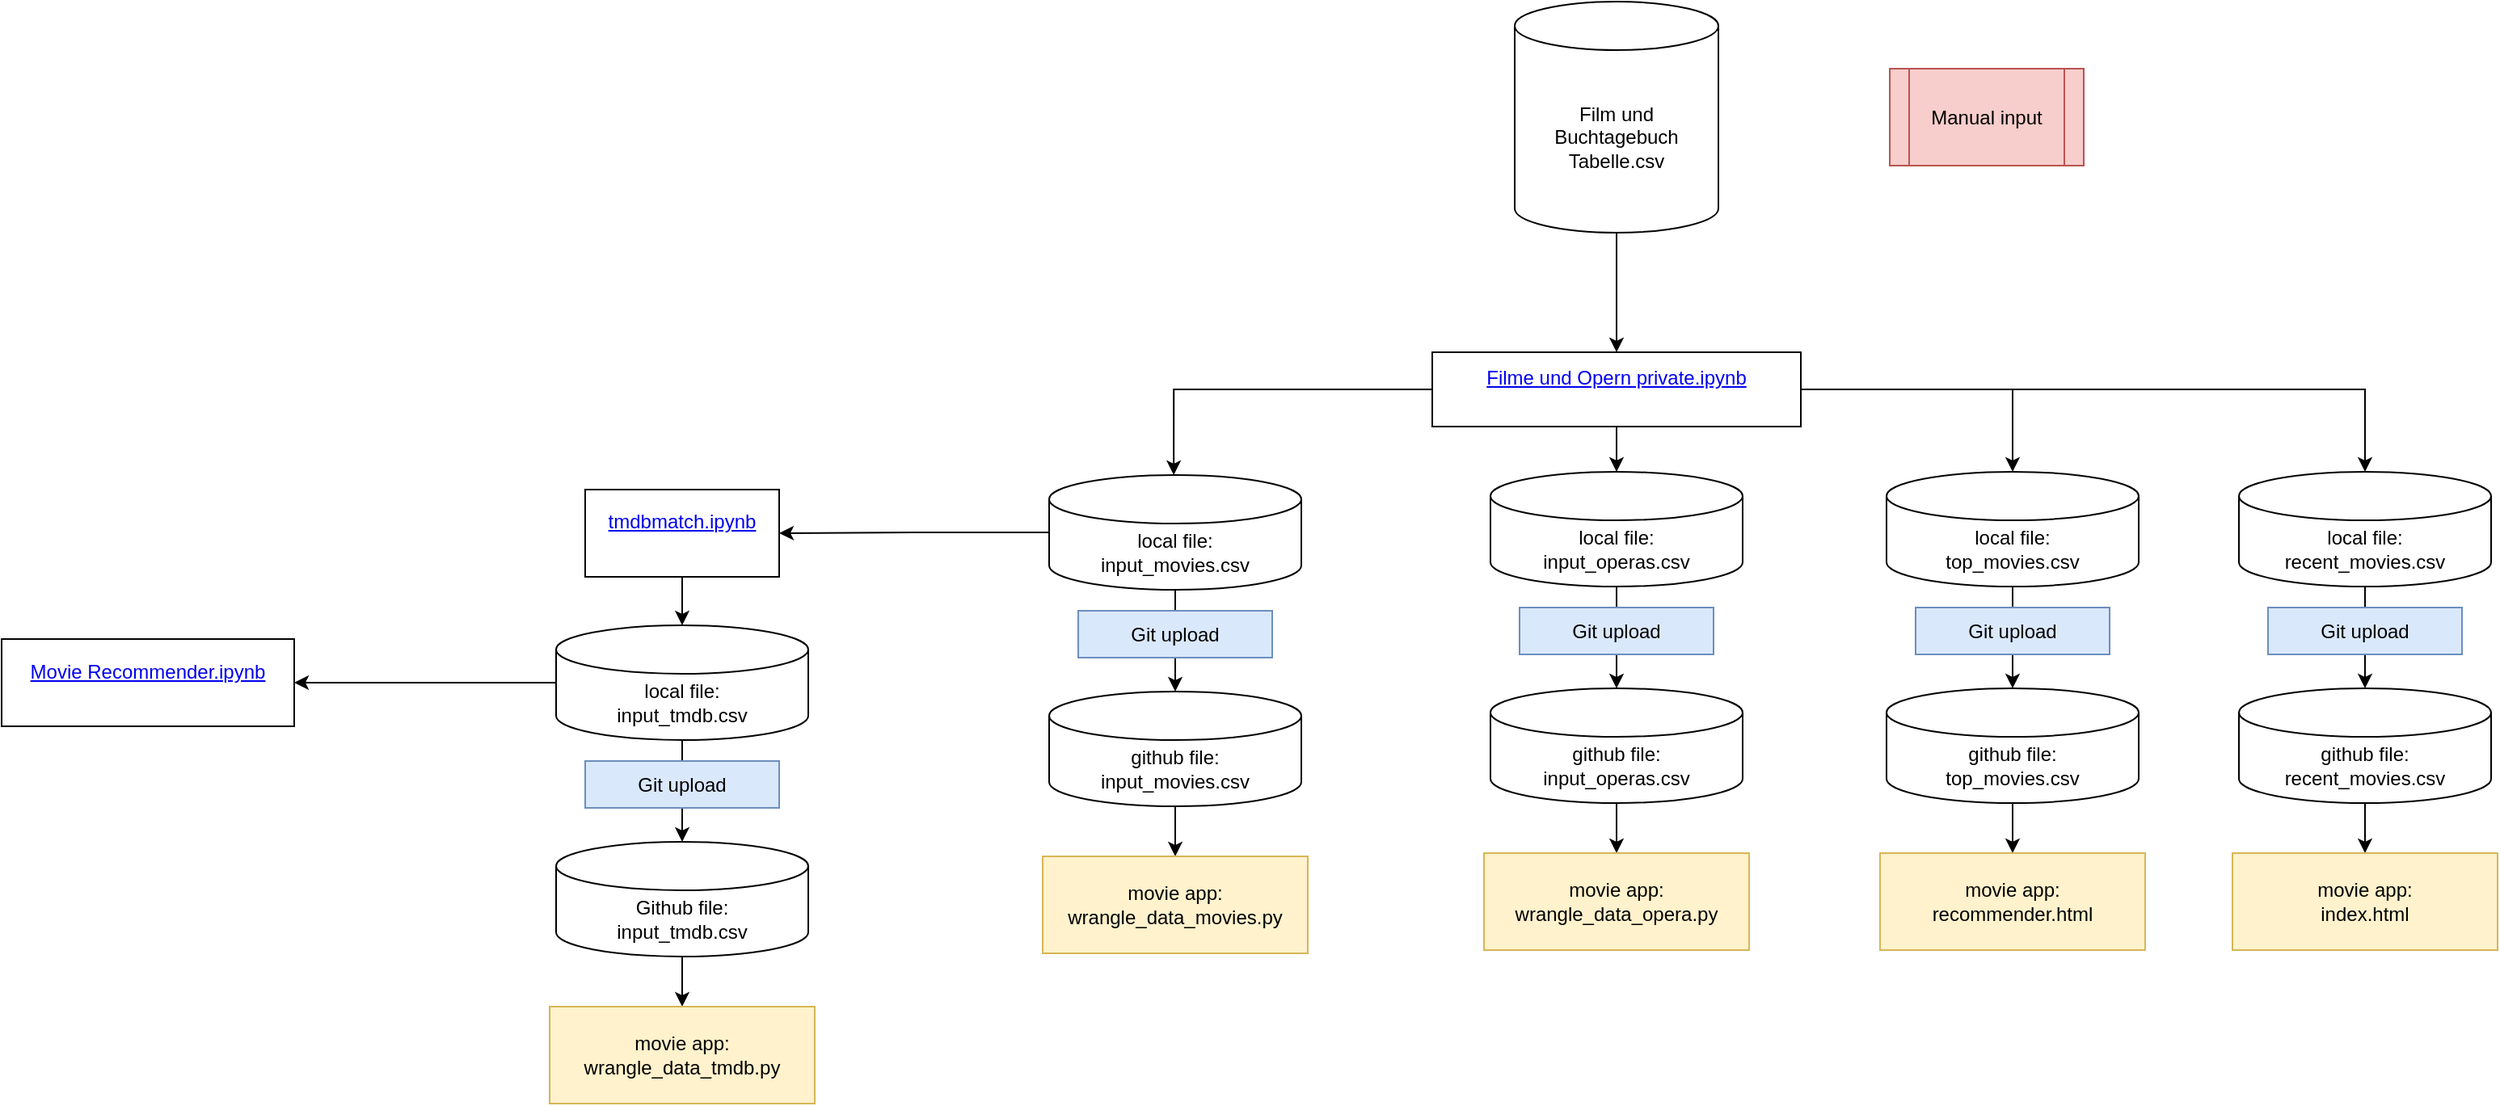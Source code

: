 <mxfile version="16.5.6" type="github"><diagram id="Zmv_30nIT3G1Nc5Q77fU" name="Page-1"><mxGraphModel dx="2831" dy="973" grid="0" gridSize="10" guides="1" tooltips="1" connect="1" arrows="1" fold="1" page="0" pageScale="1" pageWidth="827" pageHeight="1169" math="0" shadow="0"><root><mxCell id="0"/><mxCell id="1" parent="0"/><mxCell id="Ts85mT_bDLmugQmWIPTJ-6" style="edgeStyle=orthogonalEdgeStyle;rounded=0;orthogonalLoop=1;jettySize=auto;html=1;exitX=0.5;exitY=1;exitDx=0;exitDy=0;exitPerimeter=0;entryX=0.5;entryY=0;entryDx=0;entryDy=0;" edge="1" parent="1" source="Ts85mT_bDLmugQmWIPTJ-1" target="Ts85mT_bDLmugQmWIPTJ-4"><mxGeometry relative="1" as="geometry"/></mxCell><mxCell id="Ts85mT_bDLmugQmWIPTJ-1" value="Film und Buchtagebuch Tabelle.csv" style="shape=cylinder3;whiteSpace=wrap;html=1;boundedLbl=1;backgroundOutline=1;size=15;rotation=0;" vertex="1" parent="1"><mxGeometry x="406" y="4" width="126" height="143" as="geometry"/></mxCell><mxCell id="Ts85mT_bDLmugQmWIPTJ-2" value="Manual input" style="shape=process;whiteSpace=wrap;html=1;backgroundOutline=1;fillColor=#f8cecc;strokeColor=#b85450;" vertex="1" parent="1"><mxGeometry x="638" y="45.5" width="120" height="60" as="geometry"/></mxCell><mxCell id="Ts85mT_bDLmugQmWIPTJ-13" style="edgeStyle=orthogonalEdgeStyle;rounded=0;orthogonalLoop=1;jettySize=auto;html=1;entryX=0.5;entryY=0;entryDx=0;entryDy=0;entryPerimeter=0;" edge="1" parent="1" source="Ts85mT_bDLmugQmWIPTJ-4" target="Ts85mT_bDLmugQmWIPTJ-8"><mxGeometry relative="1" as="geometry"/></mxCell><mxCell id="Ts85mT_bDLmugQmWIPTJ-14" style="edgeStyle=orthogonalEdgeStyle;rounded=0;orthogonalLoop=1;jettySize=auto;html=1;entryX=0.494;entryY=0;entryDx=0;entryDy=0;entryPerimeter=0;" edge="1" parent="1" source="Ts85mT_bDLmugQmWIPTJ-4" target="Ts85mT_bDLmugQmWIPTJ-7"><mxGeometry relative="1" as="geometry"/></mxCell><mxCell id="Ts85mT_bDLmugQmWIPTJ-36" style="edgeStyle=orthogonalEdgeStyle;rounded=0;orthogonalLoop=1;jettySize=auto;html=1;" edge="1" parent="1" source="Ts85mT_bDLmugQmWIPTJ-4" target="Ts85mT_bDLmugQmWIPTJ-35"><mxGeometry relative="1" as="geometry"><mxPoint x="469" y="304" as="targetPoint"/></mxGeometry></mxCell><mxCell id="Ts85mT_bDLmugQmWIPTJ-48" style="edgeStyle=orthogonalEdgeStyle;rounded=0;orthogonalLoop=1;jettySize=auto;html=1;" edge="1" parent="1" source="Ts85mT_bDLmugQmWIPTJ-4" target="Ts85mT_bDLmugQmWIPTJ-43"><mxGeometry relative="1" as="geometry"/></mxCell><mxCell id="Ts85mT_bDLmugQmWIPTJ-4" value="&#xA;&lt;a class=&quot;item_link&quot; href=&quot;http://localhost:8888/notebooks/01%20Filmprojekt/Filme%20und%20Opern%20private.ipynb&quot; target=&quot;_blank&quot;&gt;&lt;span class=&quot;item_name&quot;&gt;Filme und Opern private.ipynb&lt;/span&gt;&lt;/a&gt;&#xA;&#xA;" style="rounded=0;whiteSpace=wrap;html=1;" vertex="1" parent="1"><mxGeometry x="355" y="221" width="228" height="46" as="geometry"/></mxCell><mxCell id="Ts85mT_bDLmugQmWIPTJ-11" style="edgeStyle=orthogonalEdgeStyle;rounded=0;orthogonalLoop=1;jettySize=auto;html=1;exitX=0.5;exitY=1;exitDx=0;exitDy=0;exitPerimeter=0;entryX=0.5;entryY=0;entryDx=0;entryDy=0;entryPerimeter=0;" edge="1" parent="1" source="Ts85mT_bDLmugQmWIPTJ-7" target="Ts85mT_bDLmugQmWIPTJ-10"><mxGeometry relative="1" as="geometry"/></mxCell><mxCell id="Ts85mT_bDLmugQmWIPTJ-49" style="edgeStyle=orthogonalEdgeStyle;rounded=0;orthogonalLoop=1;jettySize=auto;html=1;entryX=1;entryY=0.5;entryDx=0;entryDy=0;" edge="1" parent="1" source="Ts85mT_bDLmugQmWIPTJ-7" target="Ts85mT_bDLmugQmWIPTJ-23"><mxGeometry relative="1" as="geometry"/></mxCell><mxCell id="Ts85mT_bDLmugQmWIPTJ-7" value="&lt;div&gt;local file: &lt;br&gt;&lt;/div&gt;&lt;div&gt;input_movies.csv&lt;/div&gt;" style="shape=cylinder3;whiteSpace=wrap;html=1;boundedLbl=1;backgroundOutline=1;size=15;" vertex="1" parent="1"><mxGeometry x="118" y="297" width="156" height="71" as="geometry"/></mxCell><mxCell id="Ts85mT_bDLmugQmWIPTJ-12" style="edgeStyle=orthogonalEdgeStyle;rounded=0;orthogonalLoop=1;jettySize=auto;html=1;entryX=0.5;entryY=0;entryDx=0;entryDy=0;entryPerimeter=0;" edge="1" parent="1" source="Ts85mT_bDLmugQmWIPTJ-8" target="Ts85mT_bDLmugQmWIPTJ-9"><mxGeometry relative="1" as="geometry"/></mxCell><mxCell id="Ts85mT_bDLmugQmWIPTJ-8" value="&lt;div&gt;local file: &lt;br&gt;&lt;/div&gt;&lt;div&gt;input_operas.csv&lt;/div&gt;" style="shape=cylinder3;whiteSpace=wrap;html=1;boundedLbl=1;backgroundOutline=1;size=15;" vertex="1" parent="1"><mxGeometry x="391" y="295" width="156" height="71" as="geometry"/></mxCell><mxCell id="Ts85mT_bDLmugQmWIPTJ-22" style="edgeStyle=orthogonalEdgeStyle;rounded=0;orthogonalLoop=1;jettySize=auto;html=1;entryX=0.5;entryY=0;entryDx=0;entryDy=0;" edge="1" parent="1" source="Ts85mT_bDLmugQmWIPTJ-9" target="Ts85mT_bDLmugQmWIPTJ-21"><mxGeometry relative="1" as="geometry"/></mxCell><mxCell id="Ts85mT_bDLmugQmWIPTJ-9" value="&lt;div&gt;github file: &lt;br&gt;&lt;/div&gt;&lt;div&gt;input_operas.csv&lt;/div&gt;" style="shape=cylinder3;whiteSpace=wrap;html=1;boundedLbl=1;backgroundOutline=1;size=15;" vertex="1" parent="1"><mxGeometry x="391" y="429" width="156" height="71" as="geometry"/></mxCell><mxCell id="Ts85mT_bDLmugQmWIPTJ-18" style="edgeStyle=orthogonalEdgeStyle;rounded=0;orthogonalLoop=1;jettySize=auto;html=1;entryX=0.5;entryY=0;entryDx=0;entryDy=0;" edge="1" parent="1" source="Ts85mT_bDLmugQmWIPTJ-10" target="Ts85mT_bDLmugQmWIPTJ-17"><mxGeometry relative="1" as="geometry"><mxPoint x="196" y="556" as="targetPoint"/></mxGeometry></mxCell><mxCell id="Ts85mT_bDLmugQmWIPTJ-10" value="&lt;div&gt;github file: &lt;br&gt;&lt;/div&gt;&lt;div&gt;input_movies.csv&lt;/div&gt;" style="shape=cylinder3;whiteSpace=wrap;html=1;boundedLbl=1;backgroundOutline=1;size=15;" vertex="1" parent="1"><mxGeometry x="118" y="431" width="156" height="71" as="geometry"/></mxCell><mxCell id="Ts85mT_bDLmugQmWIPTJ-17" value="movie app:&lt;br&gt;&lt;div&gt;wrangle_data_movies.py&lt;/div&gt;" style="rounded=0;whiteSpace=wrap;html=1;fillColor=#fff2cc;strokeColor=#d6b656;" vertex="1" parent="1"><mxGeometry x="114" y="533" width="164" height="60" as="geometry"/></mxCell><mxCell id="Ts85mT_bDLmugQmWIPTJ-19" value="Git upload" style="rounded=0;whiteSpace=wrap;html=1;fillColor=#dae8fc;strokeColor=#6c8ebf;" vertex="1" parent="1"><mxGeometry x="136" y="381" width="120" height="29" as="geometry"/></mxCell><mxCell id="Ts85mT_bDLmugQmWIPTJ-20" value="Git upload" style="rounded=0;whiteSpace=wrap;html=1;fillColor=#dae8fc;strokeColor=#6c8ebf;" vertex="1" parent="1"><mxGeometry x="409" y="379" width="120" height="29" as="geometry"/></mxCell><mxCell id="Ts85mT_bDLmugQmWIPTJ-21" value="movie app:&lt;br&gt;&lt;div&gt;wrangle_data_opera.py&lt;/div&gt;" style="rounded=0;whiteSpace=wrap;html=1;fillColor=#fff2cc;strokeColor=#d6b656;" vertex="1" parent="1"><mxGeometry x="387" y="531" width="164" height="60" as="geometry"/></mxCell><mxCell id="Ts85mT_bDLmugQmWIPTJ-27" style="edgeStyle=orthogonalEdgeStyle;rounded=0;orthogonalLoop=1;jettySize=auto;html=1;" edge="1" parent="1" source="Ts85mT_bDLmugQmWIPTJ-23" target="Ts85mT_bDLmugQmWIPTJ-25"><mxGeometry relative="1" as="geometry"/></mxCell><mxCell id="Ts85mT_bDLmugQmWIPTJ-23" value="&#xA;&lt;i class=&quot;item_icon running_notebook_icon icon-fixed-width&quot;&gt;&lt;/i&gt;&lt;a class=&quot;item_link&quot; href=&quot;http://localhost:8888/notebooks/01%20Filmprojekt/tmdbmatch.ipynb&quot; target=&quot;_blank&quot;&gt;&lt;span class=&quot;item_name&quot;&gt;tmdbmatch.ipynb&lt;/span&gt;&lt;/a&gt;&#xA;&#xA;" style="rounded=0;whiteSpace=wrap;html=1;" vertex="1" parent="1"><mxGeometry x="-169" y="306" width="120" height="54" as="geometry"/></mxCell><mxCell id="Ts85mT_bDLmugQmWIPTJ-31" style="edgeStyle=orthogonalEdgeStyle;rounded=0;orthogonalLoop=1;jettySize=auto;html=1;entryX=0.5;entryY=0;entryDx=0;entryDy=0;entryPerimeter=0;" edge="1" parent="1" source="Ts85mT_bDLmugQmWIPTJ-25" target="Ts85mT_bDLmugQmWIPTJ-30"><mxGeometry relative="1" as="geometry"/></mxCell><mxCell id="Ts85mT_bDLmugQmWIPTJ-51" style="edgeStyle=orthogonalEdgeStyle;rounded=0;orthogonalLoop=1;jettySize=auto;html=1;" edge="1" parent="1" source="Ts85mT_bDLmugQmWIPTJ-25" target="Ts85mT_bDLmugQmWIPTJ-50"><mxGeometry relative="1" as="geometry"/></mxCell><mxCell id="Ts85mT_bDLmugQmWIPTJ-25" value="&lt;div&gt;local file: &lt;br&gt;&lt;/div&gt;&lt;div&gt;input_tmdb.csv&lt;/div&gt;" style="shape=cylinder3;whiteSpace=wrap;html=1;boundedLbl=1;backgroundOutline=1;size=15;" vertex="1" parent="1"><mxGeometry x="-187" y="390" width="156" height="71" as="geometry"/></mxCell><mxCell id="Ts85mT_bDLmugQmWIPTJ-34" style="edgeStyle=orthogonalEdgeStyle;rounded=0;orthogonalLoop=1;jettySize=auto;html=1;entryX=0.5;entryY=0;entryDx=0;entryDy=0;" edge="1" parent="1" source="Ts85mT_bDLmugQmWIPTJ-30" target="Ts85mT_bDLmugQmWIPTJ-33"><mxGeometry relative="1" as="geometry"/></mxCell><mxCell id="Ts85mT_bDLmugQmWIPTJ-30" value="&lt;div&gt;Github file: &lt;br&gt;&lt;/div&gt;&lt;div&gt;input_tmdb.csv&lt;/div&gt;" style="shape=cylinder3;whiteSpace=wrap;html=1;boundedLbl=1;backgroundOutline=1;size=15;" vertex="1" parent="1"><mxGeometry x="-187" y="524" width="156" height="71" as="geometry"/></mxCell><mxCell id="Ts85mT_bDLmugQmWIPTJ-32" value="Git upload" style="rounded=0;whiteSpace=wrap;html=1;fillColor=#dae8fc;strokeColor=#6c8ebf;" vertex="1" parent="1"><mxGeometry x="-169" y="474" width="120" height="29" as="geometry"/></mxCell><mxCell id="Ts85mT_bDLmugQmWIPTJ-33" value="movie app:&lt;br&gt;&lt;div&gt;wrangle_data_tmdb.py&lt;/div&gt;" style="rounded=0;whiteSpace=wrap;html=1;fillColor=#fff2cc;strokeColor=#d6b656;" vertex="1" parent="1"><mxGeometry x="-191" y="626" width="164" height="60" as="geometry"/></mxCell><mxCell id="Ts85mT_bDLmugQmWIPTJ-38" style="edgeStyle=orthogonalEdgeStyle;rounded=0;orthogonalLoop=1;jettySize=auto;html=1;" edge="1" parent="1" source="Ts85mT_bDLmugQmWIPTJ-35" target="Ts85mT_bDLmugQmWIPTJ-37"><mxGeometry relative="1" as="geometry"/></mxCell><mxCell id="Ts85mT_bDLmugQmWIPTJ-35" value="&lt;div&gt;local file: &lt;br&gt;&lt;/div&gt;&lt;div&gt;top_movies.csv&lt;/div&gt;" style="shape=cylinder3;whiteSpace=wrap;html=1;boundedLbl=1;backgroundOutline=1;size=15;" vertex="1" parent="1"><mxGeometry x="636" y="295" width="156" height="71" as="geometry"/></mxCell><mxCell id="Ts85mT_bDLmugQmWIPTJ-41" style="edgeStyle=orthogonalEdgeStyle;rounded=0;orthogonalLoop=1;jettySize=auto;html=1;entryX=0.5;entryY=0;entryDx=0;entryDy=0;" edge="1" parent="1" source="Ts85mT_bDLmugQmWIPTJ-37" target="Ts85mT_bDLmugQmWIPTJ-40"><mxGeometry relative="1" as="geometry"/></mxCell><mxCell id="Ts85mT_bDLmugQmWIPTJ-37" value="&lt;div&gt;github file:&lt;br&gt;&lt;/div&gt;&lt;div&gt;top_movies.csv&lt;/div&gt;" style="shape=cylinder3;whiteSpace=wrap;html=1;boundedLbl=1;backgroundOutline=1;size=15;" vertex="1" parent="1"><mxGeometry x="636" y="429" width="156" height="71" as="geometry"/></mxCell><mxCell id="Ts85mT_bDLmugQmWIPTJ-39" value="Git upload" style="rounded=0;whiteSpace=wrap;html=1;fillColor=#dae8fc;strokeColor=#6c8ebf;" vertex="1" parent="1"><mxGeometry x="654" y="379" width="120" height="29" as="geometry"/></mxCell><mxCell id="Ts85mT_bDLmugQmWIPTJ-40" value="movie app:&lt;br&gt;&lt;div&gt;recommender.html&lt;/div&gt;" style="rounded=0;whiteSpace=wrap;html=1;fillColor=#fff2cc;strokeColor=#d6b656;" vertex="1" parent="1"><mxGeometry x="632" y="531" width="164" height="60" as="geometry"/></mxCell><mxCell id="Ts85mT_bDLmugQmWIPTJ-42" style="edgeStyle=orthogonalEdgeStyle;rounded=0;orthogonalLoop=1;jettySize=auto;html=1;" edge="1" parent="1" source="Ts85mT_bDLmugQmWIPTJ-43" target="Ts85mT_bDLmugQmWIPTJ-45"><mxGeometry relative="1" as="geometry"/></mxCell><mxCell id="Ts85mT_bDLmugQmWIPTJ-43" value="&lt;div&gt;local file: &lt;br&gt;&lt;/div&gt;&lt;div&gt;recent_movies.csv&lt;/div&gt;" style="shape=cylinder3;whiteSpace=wrap;html=1;boundedLbl=1;backgroundOutline=1;size=15;" vertex="1" parent="1"><mxGeometry x="854" y="295" width="156" height="71" as="geometry"/></mxCell><mxCell id="Ts85mT_bDLmugQmWIPTJ-44" style="edgeStyle=orthogonalEdgeStyle;rounded=0;orthogonalLoop=1;jettySize=auto;html=1;entryX=0.5;entryY=0;entryDx=0;entryDy=0;" edge="1" parent="1" source="Ts85mT_bDLmugQmWIPTJ-45" target="Ts85mT_bDLmugQmWIPTJ-47"><mxGeometry relative="1" as="geometry"/></mxCell><mxCell id="Ts85mT_bDLmugQmWIPTJ-45" value="&lt;div&gt;github file:&lt;br&gt;&lt;/div&gt;&lt;div&gt;&lt;div&gt;recent_movies.csv&lt;/div&gt;&lt;/div&gt;" style="shape=cylinder3;whiteSpace=wrap;html=1;boundedLbl=1;backgroundOutline=1;size=15;" vertex="1" parent="1"><mxGeometry x="854" y="429" width="156" height="71" as="geometry"/></mxCell><mxCell id="Ts85mT_bDLmugQmWIPTJ-46" value="Git upload" style="rounded=0;whiteSpace=wrap;html=1;fillColor=#dae8fc;strokeColor=#6c8ebf;" vertex="1" parent="1"><mxGeometry x="872" y="379" width="120" height="29" as="geometry"/></mxCell><mxCell id="Ts85mT_bDLmugQmWIPTJ-47" value="movie app:&lt;br&gt;&lt;div&gt;index.html&lt;/div&gt;" style="rounded=0;whiteSpace=wrap;html=1;fillColor=#fff2cc;strokeColor=#d6b656;" vertex="1" parent="1"><mxGeometry x="850" y="531" width="164" height="60" as="geometry"/></mxCell><mxCell id="Ts85mT_bDLmugQmWIPTJ-50" value="&#xA;&lt;a class=&quot;item_link&quot; href=&quot;http://localhost:8888/notebooks/01%20Filmprojekt/Movie%20Recommender.ipynb&quot; target=&quot;_blank&quot;&gt;&lt;span class=&quot;item_name&quot;&gt;Movie Recommender.ipynb&lt;/span&gt;&lt;/a&gt;&#xA;&#xA;" style="rounded=0;whiteSpace=wrap;html=1;" vertex="1" parent="1"><mxGeometry x="-530" y="398.5" width="181" height="54" as="geometry"/></mxCell></root></mxGraphModel></diagram></mxfile>
